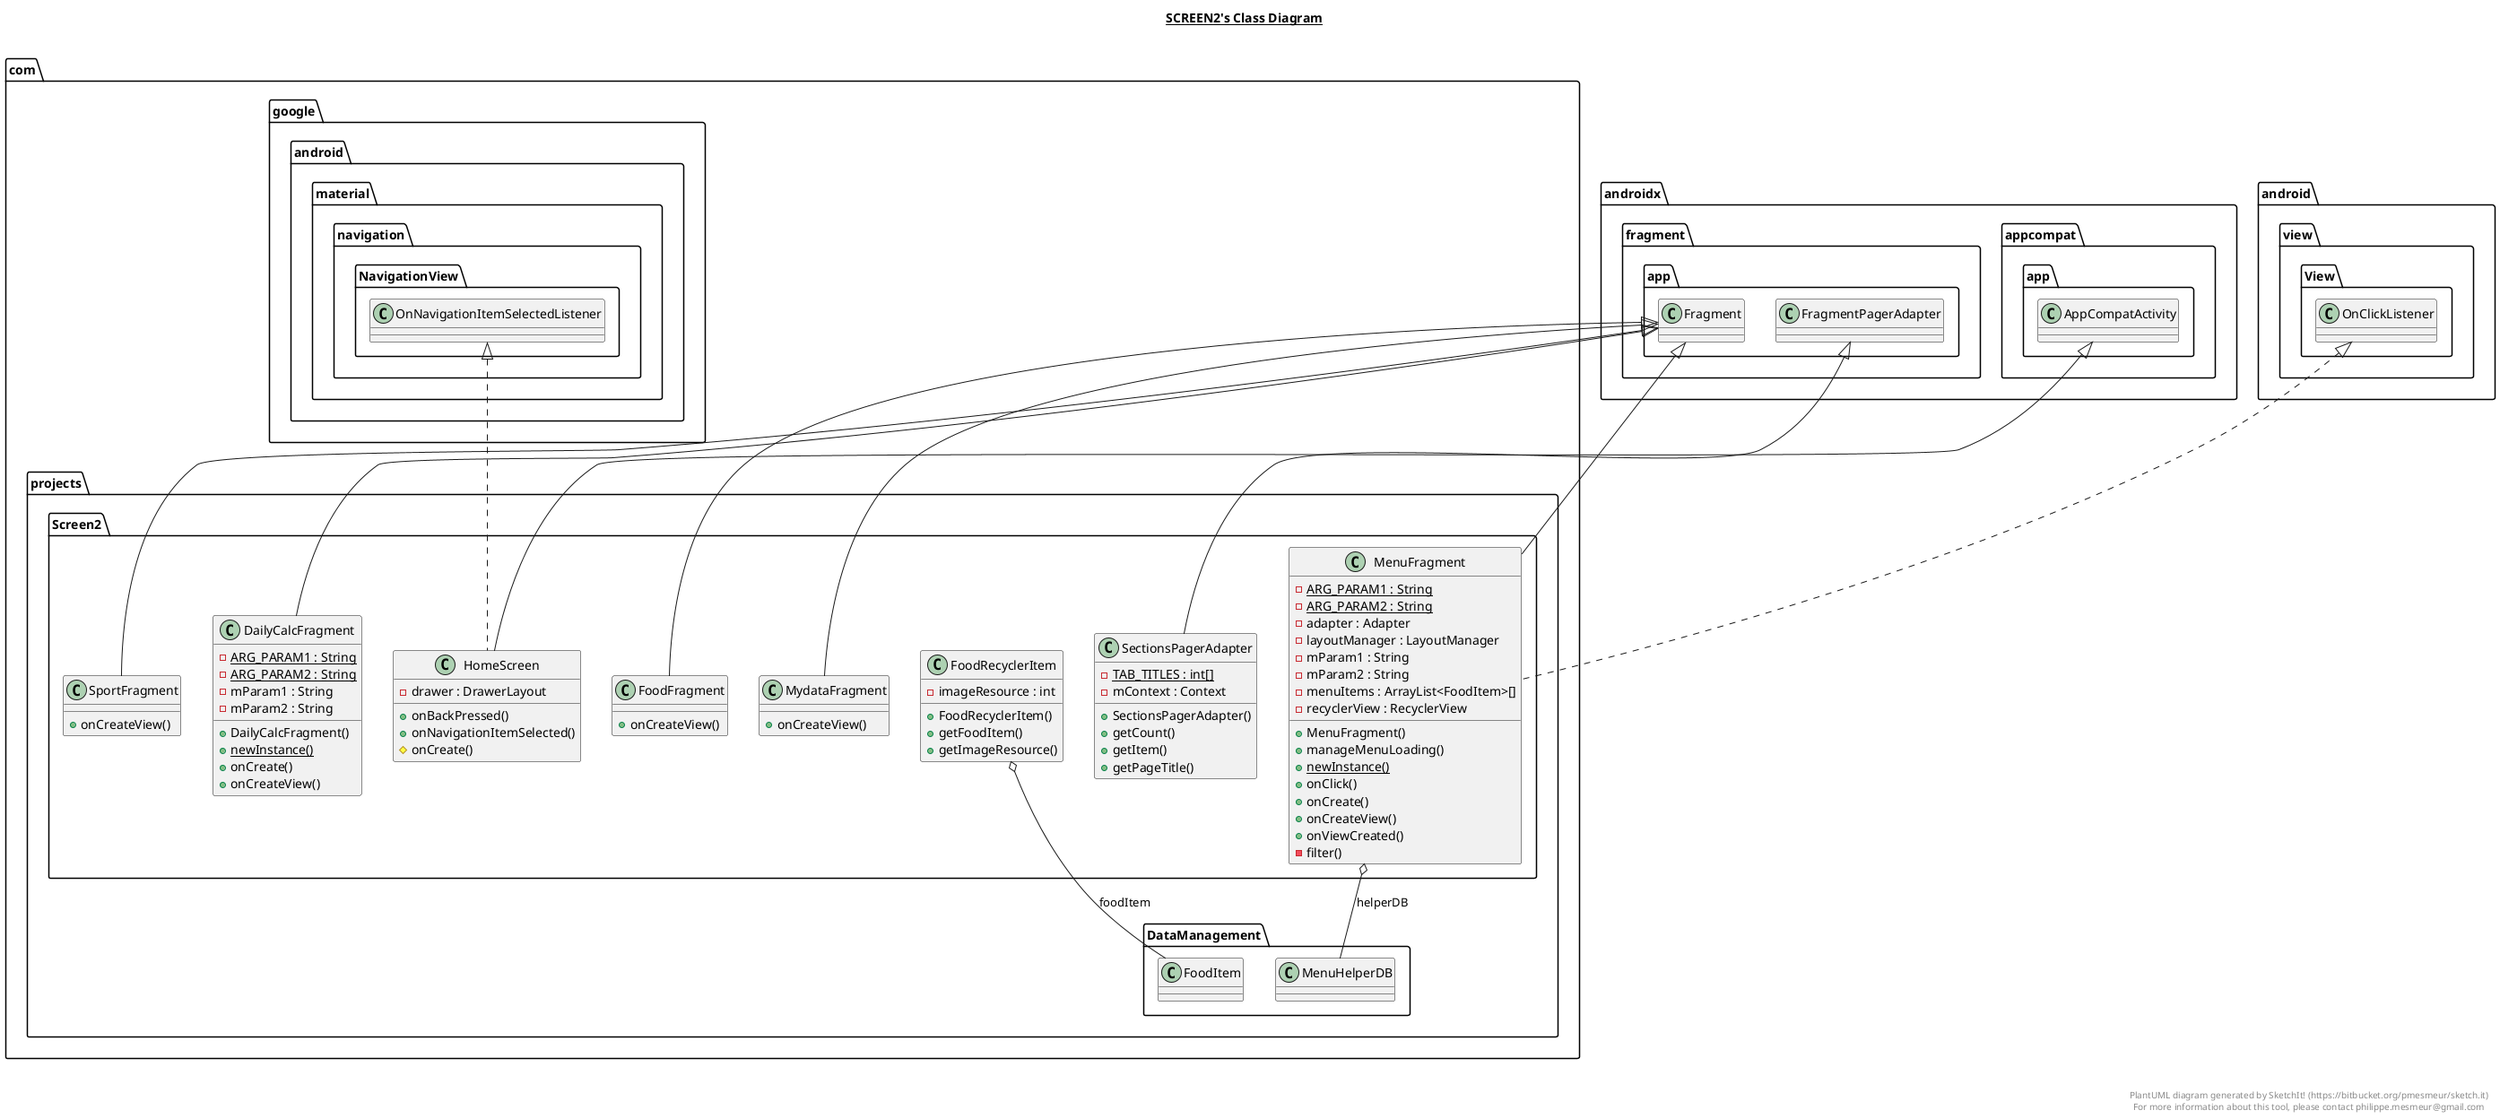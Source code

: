 @startuml

title __SCREEN2's Class Diagram__\n

  namespace com.projects.Screen2 {
    class com.projects.Screen2.DailyCalcFragment {
        {static} - ARG_PARAM1 : String
        {static} - ARG_PARAM2 : String
        - mParam1 : String
        - mParam2 : String
        + DailyCalcFragment()
        {static} + newInstance()
        + onCreate()
        + onCreateView()
    }
  }
  

  namespace com.projects.Screen2 {
    class com.projects.Screen2.FoodFragment {
        + onCreateView()
    }
  }
  

  namespace com.projects.Screen2 {
    class com.projects.Screen2.FoodRecyclerItem {
        - imageResource : int
        + FoodRecyclerItem()
        + getFoodItem()
        + getImageResource()
    }
  }
  

  namespace com.projects.Screen2 {
    class com.projects.Screen2.HomeScreen {
        - drawer : DrawerLayout
        + onBackPressed()
        + onNavigationItemSelected()
        # onCreate()
    }
  }
  

  namespace com.projects.Screen2 {
    class com.projects.Screen2.MenuFragment {
        {static} - ARG_PARAM1 : String
        {static} - ARG_PARAM2 : String
        - adapter : Adapter
        - layoutManager : LayoutManager
        - mParam1 : String
        - mParam2 : String
        - menuItems : ArrayList<FoodItem>[]
        - recyclerView : RecyclerView
        + MenuFragment()
        + manageMenuLoading()
        {static} + newInstance()
        + onClick()
        + onCreate()
        + onCreateView()
        + onViewCreated()
        - filter()
    }
  }
  

  namespace com.projects.Screen2 {
    class com.projects.Screen2.MydataFragment {
        + onCreateView()
    }
  }
  

  namespace com.projects.Screen2 {
    class com.projects.Screen2.SectionsPagerAdapter {
        {static} - TAB_TITLES : int[]
        - mContext : Context
        + SectionsPagerAdapter()
        + getCount()
        + getItem()
        + getPageTitle()
    }
  }
  

  namespace com.projects.Screen2 {
    class com.projects.Screen2.SportFragment {
        + onCreateView()
    }
  }
  

  com.projects.Screen2.DailyCalcFragment -up-|> androidx.fragment.app.Fragment
  com.projects.Screen2.FoodFragment -up-|> androidx.fragment.app.Fragment
  com.projects.Screen2.FoodRecyclerItem o-- com.projects.DataManagement.FoodItem : foodItem
  com.projects.Screen2.HomeScreen .up.|> com.google.android.material.navigation.NavigationView.OnNavigationItemSelectedListener
  com.projects.Screen2.HomeScreen -up-|> androidx.appcompat.app.AppCompatActivity
  com.projects.Screen2.MenuFragment .up.|> android.view.View.OnClickListener
  com.projects.Screen2.MenuFragment -up-|> androidx.fragment.app.Fragment
  com.projects.Screen2.MenuFragment o-- com.projects.DataManagement.MenuHelperDB : helperDB
  com.projects.Screen2.MydataFragment -up-|> androidx.fragment.app.Fragment
  com.projects.Screen2.SectionsPagerAdapter -up-|> androidx.fragment.app.FragmentPagerAdapter
  com.projects.Screen2.SportFragment -up-|> androidx.fragment.app.Fragment


right footer


PlantUML diagram generated by SketchIt! (https://bitbucket.org/pmesmeur/sketch.it)
For more information about this tool, please contact philippe.mesmeur@gmail.com
endfooter

@enduml

